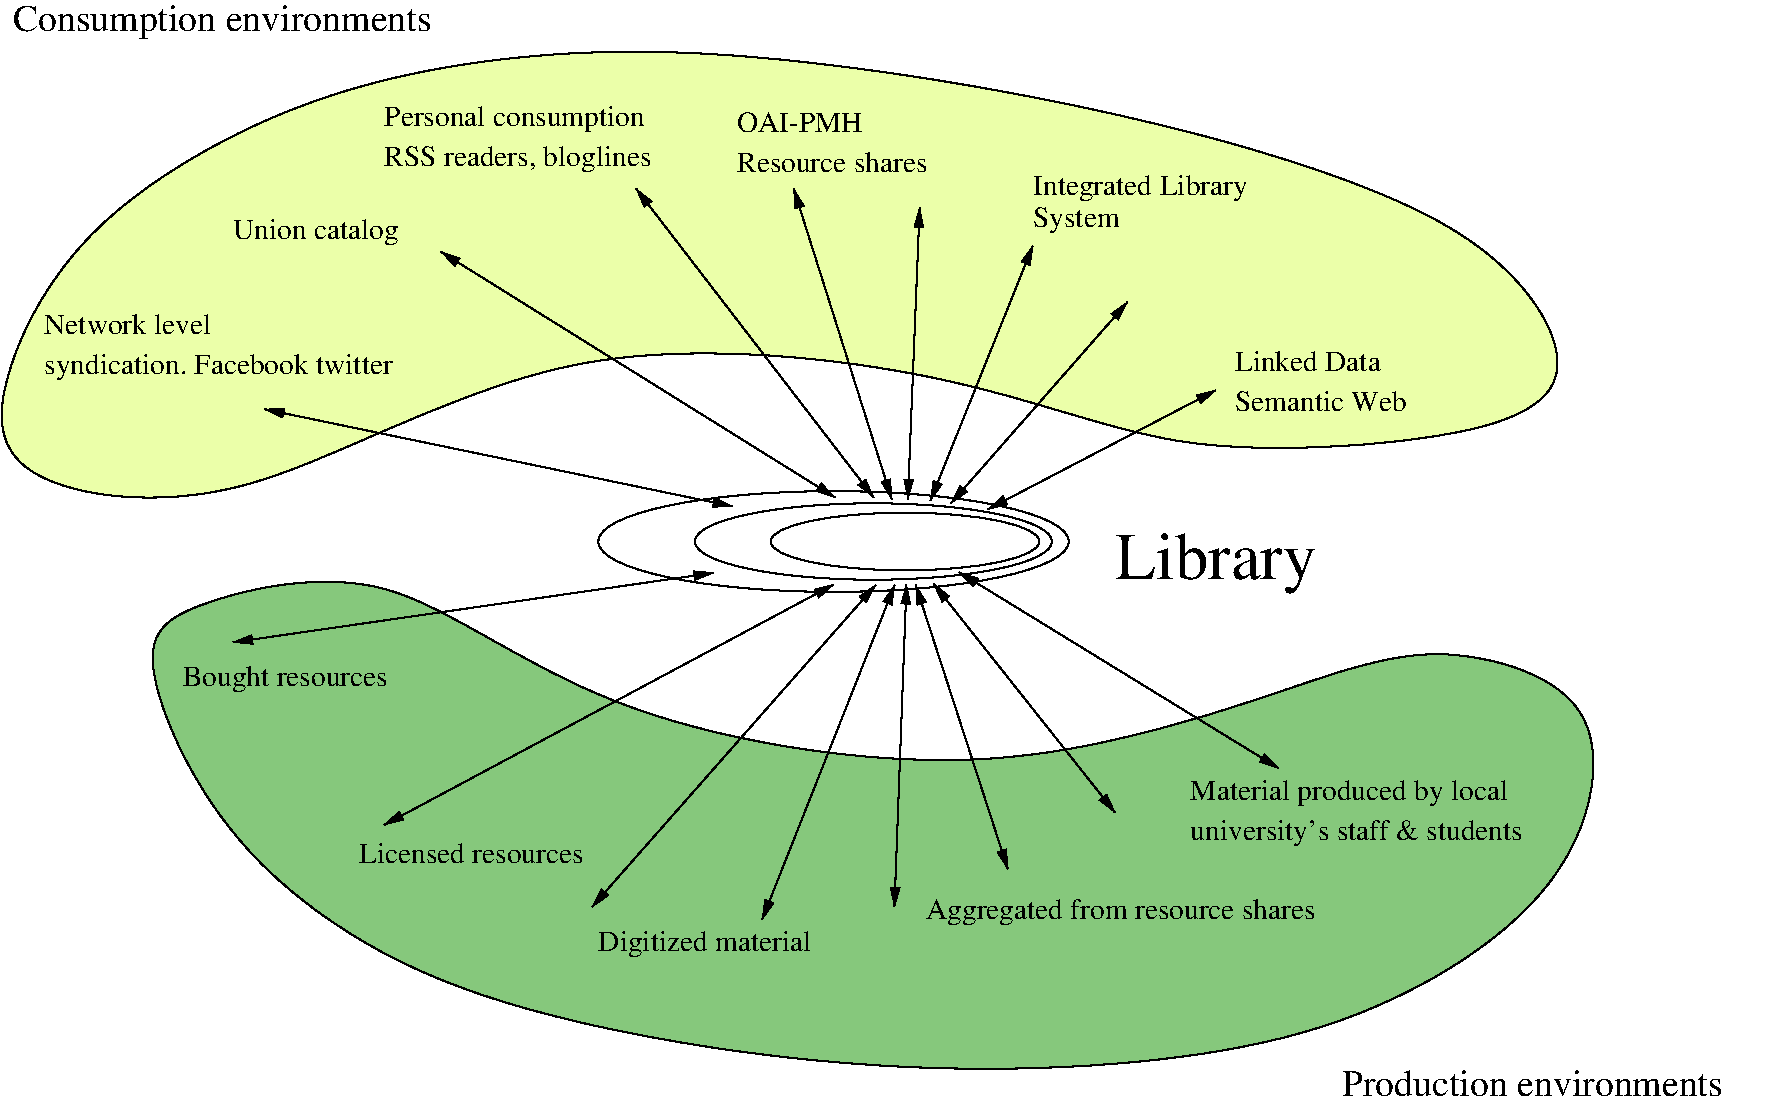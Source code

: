 #FIG 3.2  Produced by xfig version 3.2.5
Landscape
Center
Metric
A4      
70.00
Single
-2
1200 2
0 32 #86c87c
0 33 #ebffa9
6 9135 4500 10530 4995
4 0 0 50 -1 0 14 0.0000 4 165 1185 9135 4680 Linked Data\001
4 0 0 50 -1 0 14 0.0000 4 165 1395 9135 4965 Semantic Web\001
-6
6 630 4230 3420 4770
4 0 0 50 -1 0 14 0.0000 4 165 1350 630 4410 Network level\001
4 0 0 50 -1 0 14 0.0000 4 225 2790 630 4695 syndication. Facebook twitter\001
-6
6 3060 2745 5220 3285
4 0 0 50 -1 0 14 0.0000 4 210 2100 3060 2925 Personal consumption\001
4 0 0 50 -1 0 14 0.0000 4 225 2145 3060 3210 RSS readers, bloglines\001
-6
6 5580 2790 7110 3285
4 0 0 50 -1 0 14 0.0000 4 165 1035 5580 2970 OAI-PMH\001
4 0 0 50 -1 0 14 0.0000 4 165 1530 5580 3255 Resource shares\001
-6
6 8820 7560 11430 8100
4 0 0 50 -1 0 14 0.0000 4 225 2610 8820 8025 university's staff & students\001
4 0 0 50 -1 0 14 0.0000 4 225 2535 8820 7740 Material produced by local\001
-6
1 2 0 1 0 7 50 -1 -1 0.000 1 0.0000 6270 5895 1680 360 4590 5535 7950 6255
1 2 0 1 0 7 50 -1 -1 0.000 1 0.0000 6555 5895 1275 273 5280 5622 7830 6168
1 2 0 1 0 7 50 -1 -1 0.000 1 0.0000 6780 5895 960 206 5820 5689 7740 6101
2 1 0 1 0 7 50 -1 -1 0.000 0 0 7 1 1 2
	1 1 1.00 60.00 120.00
	1 1 1.00 60.00 120.00
	 6986 6199 8280 7830
2 1 0 1 0 7 50 -1 -1 0.000 0 0 7 1 1 2
	1 1 1.00 60.00 120.00
	1 1 1.00 60.00 120.00
	 6857 6206 7515 8235
2 1 0 1 0 7 50 -1 -1 0.000 0 0 7 1 1 2
	1 1 1.00 60.00 120.00
	1 1 1.00 60.00 120.00
	 6791 6202 6705 8505
2 1 0 1 0 7 50 -1 -1 0.000 0 0 7 1 1 2
	1 1 1.00 60.00 120.00
	1 1 1.00 60.00 120.00
	 6707 6206 5760 8595
2 1 0 1 0 7 50 -1 -1 0.000 0 0 7 1 1 2
	1 1 1.00 60.00 120.00
	1 1 1.00 60.00 120.00
	 6571 6206 4545 8505
2 1 0 1 0 7 50 -1 -1 0.000 0 0 7 1 1 2
	1 1 1.00 60.00 120.00
	1 1 1.00 60.00 120.00
	 5413 6119 1980 6615
2 1 0 1 0 7 50 -1 -1 0.000 0 0 7 1 1 2
	1 1 1.00 60.00 120.00
	1 1 1.00 60.00 120.00
	 5549 5644 2205 4950
2 1 0 1 0 7 50 -1 -1 0.000 0 0 7 1 1 2
	1 1 1.00 60.00 120.00
	1 1 1.00 60.00 120.00
	 6282 5581 3465 3825
2 1 0 1 0 7 50 -1 -1 0.000 0 0 7 1 1 2
	1 1 1.00 60.00 120.00
	1 1 1.00 60.00 120.00
	 6557 5581 4860 3375
2 1 0 1 0 7 50 -1 -1 0.000 0 0 7 1 1 2
	1 1 1.00 60.00 120.00
	1 1 1.00 60.00 120.00
	 6686 5592 5985 3375
2 1 0 1 0 7 50 -1 -1 0.000 0 0 7 1 1 2
	1 1 1.00 60.00 120.00
	1 1 1.00 60.00 120.00
	 6801 5592 6885 3510
2 1 0 1 0 7 50 -1 -1 0.000 0 0 7 1 1 2
	1 1 1.00 60.00 120.00
	1 1 1.00 60.00 120.00
	 6962 5602 7695 3780
2 1 0 1 0 7 50 -1 -1 0.000 0 0 7 1 1 2
	1 1 1.00 60.00 120.00
	1 1 1.00 60.00 120.00
	 7108 5623 8370 4185
2 1 0 1 0 7 50 -1 -1 0.000 0 0 7 1 1 2
	1 1 1.00 60.00 120.00
	1 1 1.00 60.00 120.00
	 7373 5665 9000 4815
2 1 0 1 0 7 50 -1 -1 0.000 0 0 7 1 1 2
	1 1 1.00 60.00 120.00
	1 1 1.00 60.00 120.00
	 6271 6202 3060 7920
2 1 0 1 0 7 50 -1 -1 0.000 0 0 7 1 1 2
	1 1 1.00 60.00 120.00
	1 1 1.00 60.00 120.00
	 7168 6115 9450 7515
3 1 0 1 0 32 56 -1 20 0.000 0 0 0 13
	 1620 6345 3105 5985 4455 7155 7560 7695 10080 6705 10755 6660
	 11835 6975 11655 8370 9810 9585 6615 9765 3285 9180 1800 7965
	 1260 6615
	 1.000 1.000 1.000 1.000 1.000 1.000 1.000 1.000
	 1.000 1.000 1.000 1.000 1.000
3 1 0 1 0 33 56 -1 20 0.000 0 0 0 13
	 315 5490 2025 5760 4320 4320 7425 4725 8685 5310 10800 5175
	 11700 4815 11025 3600 8370 2790 4950 2250 2520 2610 810 3645
	 270 4815
	 1.000 1.000 1.000 1.000 1.000 1.000 1.000 1.000
	 1.000 1.000 1.000 1.000 1.000
4 0 0 50 -1 0 14 0.0000 4 225 1650 1620 6930 Bought resources\001
4 0 0 50 -1 0 18 0.0000 4 210 3075 9900 9855 Production environments\001
4 0 0 50 -1 0 14 0.0000 4 225 3135 6930 8595 Aggregated from resource shares\001
4 0 0 50 -1 0 14 0.0000 4 225 1695 4590 8820 Digitized material\001
4 0 0 50 -1 0 14 0.0000 4 165 1800 2880 8190 Licensed resources\001
4 0 0 50 -1 0 32 0.0000 4 480 1620 8280 6165 Library\001
4 0 0 56 -1 0 14 0.0000 4 225 1335 1980 3735 Union catalog\001
4 0 0 50 -1 0 18 0.0000 4 255 3375 405 2250 Consumption environments\001
4 0 0 56 -1 0 14 0.0000 4 225 1710 7695 3420 Integrated Library\001
4 0 0 56 -1 0 14 0.0000 4 225 705 7695 3645 System\001
